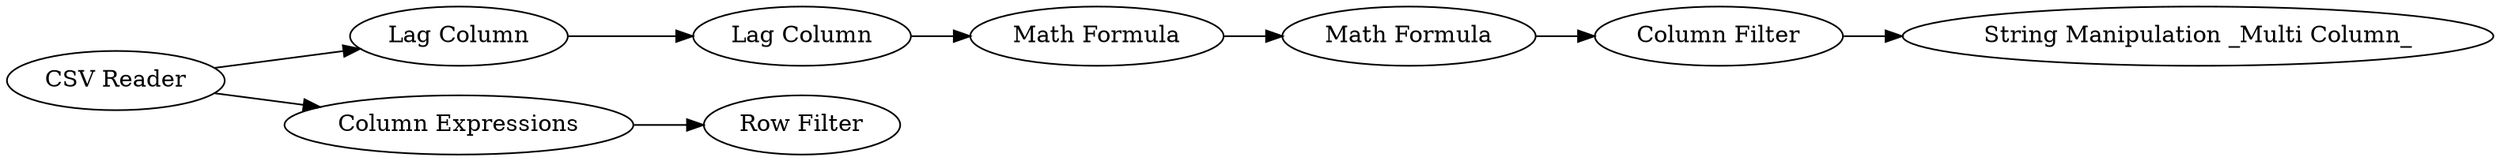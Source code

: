 digraph {
	4 -> 5
	1 -> 2
	3 -> 4
	9 -> 10
	5 -> 6
	1 -> 9
	2 -> 3
	6 -> 8
	5 [label="Math Formula"]
	1 [label="CSV Reader"]
	9 [label="Column Expressions"]
	4 [label="Math Formula"]
	6 [label="Column Filter"]
	8 [label="String Manipulation _Multi Column_"]
	3 [label="Lag Column"]
	2 [label="Lag Column"]
	10 [label="Row Filter"]
	rankdir=LR
}
